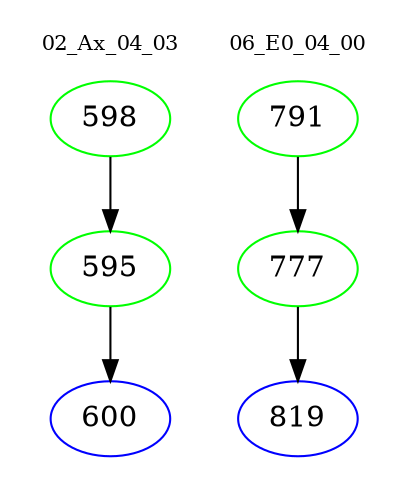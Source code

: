 digraph{
subgraph cluster_0 {
color = white
label = "02_Ax_04_03";
fontsize=10;
T0_598 [label="598", color="green"]
T0_598 -> T0_595 [color="black"]
T0_595 [label="595", color="green"]
T0_595 -> T0_600 [color="black"]
T0_600 [label="600", color="blue"]
}
subgraph cluster_1 {
color = white
label = "06_E0_04_00";
fontsize=10;
T1_791 [label="791", color="green"]
T1_791 -> T1_777 [color="black"]
T1_777 [label="777", color="green"]
T1_777 -> T1_819 [color="black"]
T1_819 [label="819", color="blue"]
}
}
